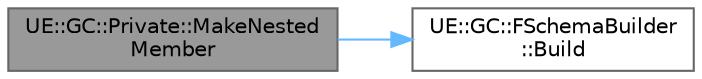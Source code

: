 digraph "UE::GC::Private::MakeNestedMember"
{
 // INTERACTIVE_SVG=YES
 // LATEX_PDF_SIZE
  bgcolor="transparent";
  edge [fontname=Helvetica,fontsize=10,labelfontname=Helvetica,labelfontsize=10];
  node [fontname=Helvetica,fontsize=10,shape=box,height=0.2,width=0.4];
  rankdir="LR";
  Node1 [id="Node000001",label="UE::GC::Private::MakeNested\lMember",height=0.2,width=0.4,color="gray40", fillcolor="grey60", style="filled", fontcolor="black",tooltip=" "];
  Node1 -> Node2 [id="edge1_Node000001_Node000002",color="steelblue1",style="solid",tooltip=" "];
  Node2 [id="Node000002",label="UE::GC::FSchemaBuilder\l::Build",height=0.2,width=0.4,color="grey40", fillcolor="white", style="filled",URL="$d9/d6b/classUE_1_1GC_1_1FSchemaBuilder.html#a26e75ebdd15609471431b8ea766d376c",tooltip=" "];
}
